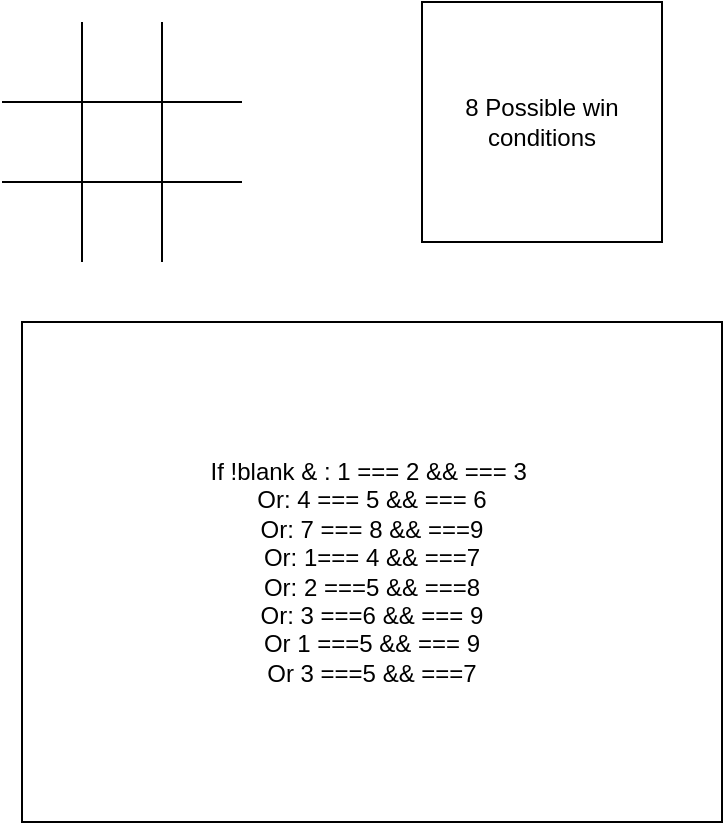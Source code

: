 <mxfile>
    <diagram id="zYO3tJ6yhb9iPCyTcZ03" name="Page-1">
        <mxGraphModel dx="623" dy="508" grid="1" gridSize="10" guides="1" tooltips="1" connect="1" arrows="1" fold="1" page="1" pageScale="1" pageWidth="850" pageHeight="1100" math="0" shadow="0">
            <root>
                <mxCell id="0"/>
                <mxCell id="1" parent="0"/>
                <mxCell id="3" value="" style="endArrow=none;html=1;" edge="1" parent="1">
                    <mxGeometry width="50" height="50" relative="1" as="geometry">
                        <mxPoint x="120" y="240" as="sourcePoint"/>
                        <mxPoint x="120" y="120" as="targetPoint"/>
                    </mxGeometry>
                </mxCell>
                <mxCell id="4" value="" style="endArrow=none;html=1;" edge="1" parent="1">
                    <mxGeometry width="50" height="50" relative="1" as="geometry">
                        <mxPoint x="160" y="240" as="sourcePoint"/>
                        <mxPoint x="160" y="120" as="targetPoint"/>
                    </mxGeometry>
                </mxCell>
                <mxCell id="6" value="" style="endArrow=none;html=1;" edge="1" parent="1">
                    <mxGeometry width="50" height="50" relative="1" as="geometry">
                        <mxPoint x="80" y="160" as="sourcePoint"/>
                        <mxPoint x="200" y="160" as="targetPoint"/>
                    </mxGeometry>
                </mxCell>
                <mxCell id="7" value="" style="endArrow=none;html=1;" edge="1" parent="1">
                    <mxGeometry width="50" height="50" relative="1" as="geometry">
                        <mxPoint x="80" y="200" as="sourcePoint"/>
                        <mxPoint x="200" y="200" as="targetPoint"/>
                    </mxGeometry>
                </mxCell>
                <mxCell id="8" value="8 Possible win conditions" style="rounded=0;whiteSpace=wrap;html=1;" vertex="1" parent="1">
                    <mxGeometry x="290" y="110" width="120" height="120" as="geometry"/>
                </mxCell>
                <mxCell id="9" value="If !blank &amp;amp; : 1 === 2 &amp;amp;&amp;amp; === 3&amp;nbsp;&lt;br&gt;Or: 4 === 5 &amp;amp;&amp;amp; === 6&lt;br&gt;Or: 7 === 8 &amp;amp;&amp;amp; ===9&lt;br&gt;Or: 1=== 4 &amp;amp;&amp;amp; ===7&lt;br&gt;Or: 2 ===5 &amp;amp;&amp;amp; ===8&lt;br&gt;Or: 3 ===6 &amp;amp;&amp;amp; === 9&lt;br&gt;Or 1 ===5 &amp;amp;&amp;amp; === 9&lt;br&gt;Or 3 ===5 &amp;amp;&amp;amp; ===7" style="rounded=0;whiteSpace=wrap;html=1;" vertex="1" parent="1">
                    <mxGeometry x="90" y="270" width="350" height="250" as="geometry"/>
                </mxCell>
            </root>
        </mxGraphModel>
    </diagram>
</mxfile>